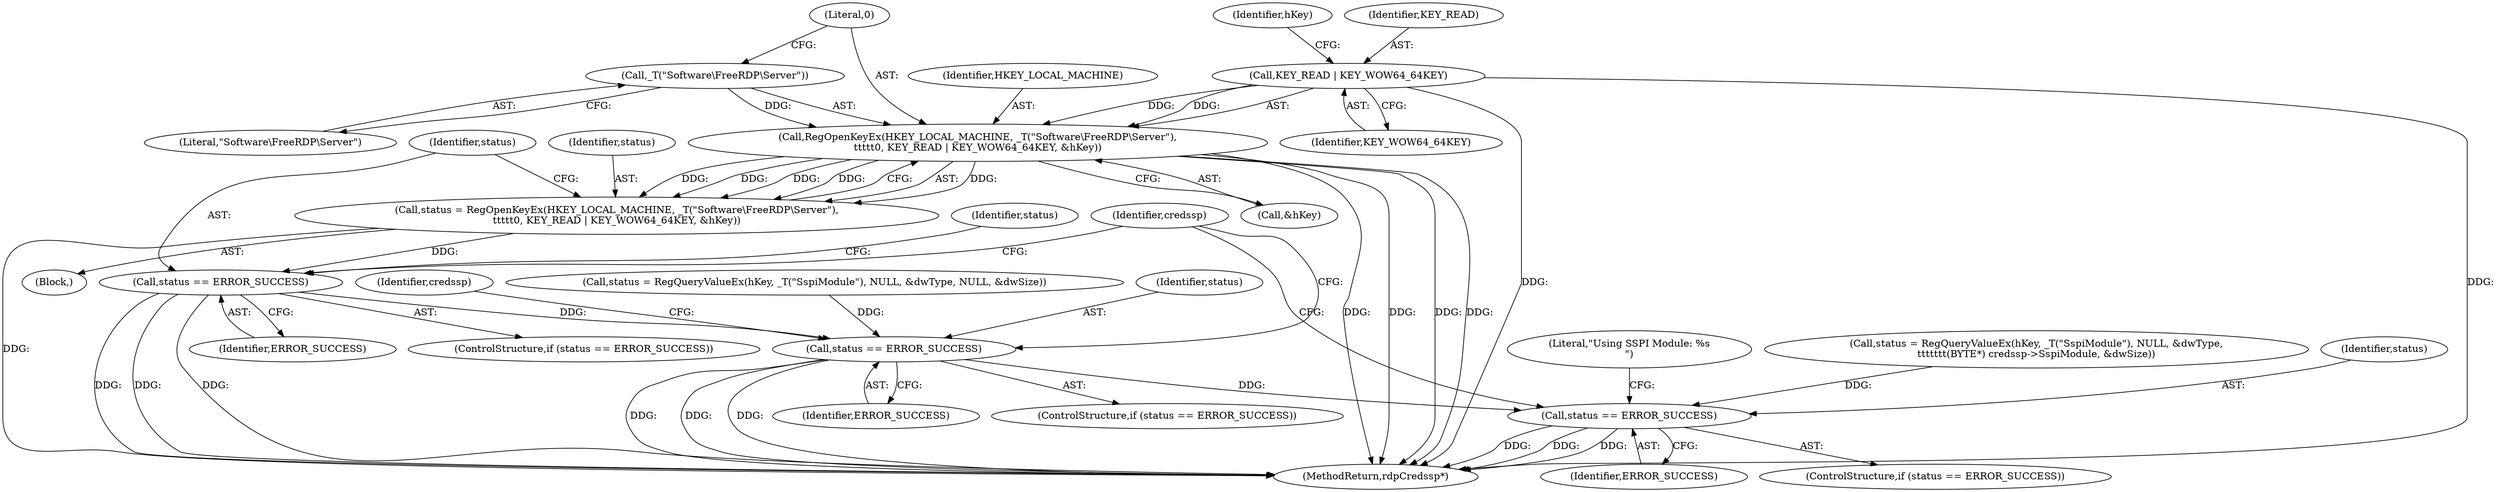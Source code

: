 digraph "0_FreeRDP_0773bb9303d24473fe1185d85a424dfe159aff53@API" {
"1000191" [label="(Call,RegOpenKeyEx(HKEY_LOCAL_MACHINE, _T(\"Software\\FreeRDP\\Server\"),\n\t\t\t\t\t0, KEY_READ | KEY_WOW64_64KEY, &hKey))"];
"1000193" [label="(Call,_T(\"Software\\FreeRDP\\Server\"))"];
"1000196" [label="(Call,KEY_READ | KEY_WOW64_64KEY)"];
"1000189" [label="(Call,status = RegOpenKeyEx(HKEY_LOCAL_MACHINE, _T(\"Software\\FreeRDP\\Server\"),\n\t\t\t\t\t0, KEY_READ | KEY_WOW64_64KEY, &hKey))"];
"1000202" [label="(Call,status == ERROR_SUCCESS)"];
"1000219" [label="(Call,status == ERROR_SUCCESS)"];
"1000251" [label="(Call,status == ERROR_SUCCESS)"];
"1000251" [label="(Call,status == ERROR_SUCCESS)"];
"1000218" [label="(ControlStructure,if (status == ERROR_SUCCESS))"];
"1000203" [label="(Identifier,status)"];
"1000190" [label="(Identifier,status)"];
"1000265" [label="(MethodReturn,rdpCredssp*)"];
"1000192" [label="(Identifier,HKEY_LOCAL_MACHINE)"];
"1000189" [label="(Call,status = RegOpenKeyEx(HKEY_LOCAL_MACHINE, _T(\"Software\\FreeRDP\\Server\"),\n\t\t\t\t\t0, KEY_READ | KEY_WOW64_64KEY, &hKey))"];
"1000193" [label="(Call,_T(\"Software\\FreeRDP\\Server\"))"];
"1000202" [label="(Call,status == ERROR_SUCCESS)"];
"1000188" [label="(Block,)"];
"1000220" [label="(Identifier,status)"];
"1000204" [label="(Identifier,ERROR_SUCCESS)"];
"1000201" [label="(ControlStructure,if (status == ERROR_SUCCESS))"];
"1000257" [label="(Literal,\"Using SSPI Module: %s\n\")"];
"1000197" [label="(Identifier,KEY_READ)"];
"1000196" [label="(Call,KEY_READ | KEY_WOW64_64KEY)"];
"1000250" [label="(ControlStructure,if (status == ERROR_SUCCESS))"];
"1000199" [label="(Call,&hKey)"];
"1000225" [label="(Identifier,credssp)"];
"1000253" [label="(Identifier,ERROR_SUCCESS)"];
"1000221" [label="(Identifier,ERROR_SUCCESS)"];
"1000191" [label="(Call,RegOpenKeyEx(HKEY_LOCAL_MACHINE, _T(\"Software\\FreeRDP\\Server\"),\n\t\t\t\t\t0, KEY_READ | KEY_WOW64_64KEY, &hKey))"];
"1000219" [label="(Call,status == ERROR_SUCCESS)"];
"1000200" [label="(Identifier,hKey)"];
"1000234" [label="(Call,status = RegQueryValueEx(hKey, _T(\"SspiModule\"), NULL, &dwType,\n\t\t\t\t\t\t\t(BYTE*) credssp->SspiModule, &dwSize))"];
"1000207" [label="(Identifier,status)"];
"1000195" [label="(Literal,0)"];
"1000206" [label="(Call,status = RegQueryValueEx(hKey, _T(\"SspiModule\"), NULL, &dwType, NULL, &dwSize))"];
"1000264" [label="(Identifier,credssp)"];
"1000194" [label="(Literal,\"Software\\FreeRDP\\Server\")"];
"1000198" [label="(Identifier,KEY_WOW64_64KEY)"];
"1000252" [label="(Identifier,status)"];
"1000191" -> "1000189"  [label="AST: "];
"1000191" -> "1000199"  [label="CFG: "];
"1000192" -> "1000191"  [label="AST: "];
"1000193" -> "1000191"  [label="AST: "];
"1000195" -> "1000191"  [label="AST: "];
"1000196" -> "1000191"  [label="AST: "];
"1000199" -> "1000191"  [label="AST: "];
"1000189" -> "1000191"  [label="CFG: "];
"1000191" -> "1000265"  [label="DDG: "];
"1000191" -> "1000265"  [label="DDG: "];
"1000191" -> "1000265"  [label="DDG: "];
"1000191" -> "1000265"  [label="DDG: "];
"1000191" -> "1000189"  [label="DDG: "];
"1000191" -> "1000189"  [label="DDG: "];
"1000191" -> "1000189"  [label="DDG: "];
"1000191" -> "1000189"  [label="DDG: "];
"1000191" -> "1000189"  [label="DDG: "];
"1000193" -> "1000191"  [label="DDG: "];
"1000196" -> "1000191"  [label="DDG: "];
"1000196" -> "1000191"  [label="DDG: "];
"1000193" -> "1000194"  [label="CFG: "];
"1000194" -> "1000193"  [label="AST: "];
"1000195" -> "1000193"  [label="CFG: "];
"1000196" -> "1000198"  [label="CFG: "];
"1000197" -> "1000196"  [label="AST: "];
"1000198" -> "1000196"  [label="AST: "];
"1000200" -> "1000196"  [label="CFG: "];
"1000196" -> "1000265"  [label="DDG: "];
"1000196" -> "1000265"  [label="DDG: "];
"1000189" -> "1000188"  [label="AST: "];
"1000190" -> "1000189"  [label="AST: "];
"1000203" -> "1000189"  [label="CFG: "];
"1000189" -> "1000265"  [label="DDG: "];
"1000189" -> "1000202"  [label="DDG: "];
"1000202" -> "1000201"  [label="AST: "];
"1000202" -> "1000204"  [label="CFG: "];
"1000203" -> "1000202"  [label="AST: "];
"1000204" -> "1000202"  [label="AST: "];
"1000207" -> "1000202"  [label="CFG: "];
"1000264" -> "1000202"  [label="CFG: "];
"1000202" -> "1000265"  [label="DDG: "];
"1000202" -> "1000265"  [label="DDG: "];
"1000202" -> "1000265"  [label="DDG: "];
"1000202" -> "1000219"  [label="DDG: "];
"1000219" -> "1000218"  [label="AST: "];
"1000219" -> "1000221"  [label="CFG: "];
"1000220" -> "1000219"  [label="AST: "];
"1000221" -> "1000219"  [label="AST: "];
"1000225" -> "1000219"  [label="CFG: "];
"1000264" -> "1000219"  [label="CFG: "];
"1000219" -> "1000265"  [label="DDG: "];
"1000219" -> "1000265"  [label="DDG: "];
"1000219" -> "1000265"  [label="DDG: "];
"1000206" -> "1000219"  [label="DDG: "];
"1000219" -> "1000251"  [label="DDG: "];
"1000251" -> "1000250"  [label="AST: "];
"1000251" -> "1000253"  [label="CFG: "];
"1000252" -> "1000251"  [label="AST: "];
"1000253" -> "1000251"  [label="AST: "];
"1000257" -> "1000251"  [label="CFG: "];
"1000264" -> "1000251"  [label="CFG: "];
"1000251" -> "1000265"  [label="DDG: "];
"1000251" -> "1000265"  [label="DDG: "];
"1000251" -> "1000265"  [label="DDG: "];
"1000234" -> "1000251"  [label="DDG: "];
}
